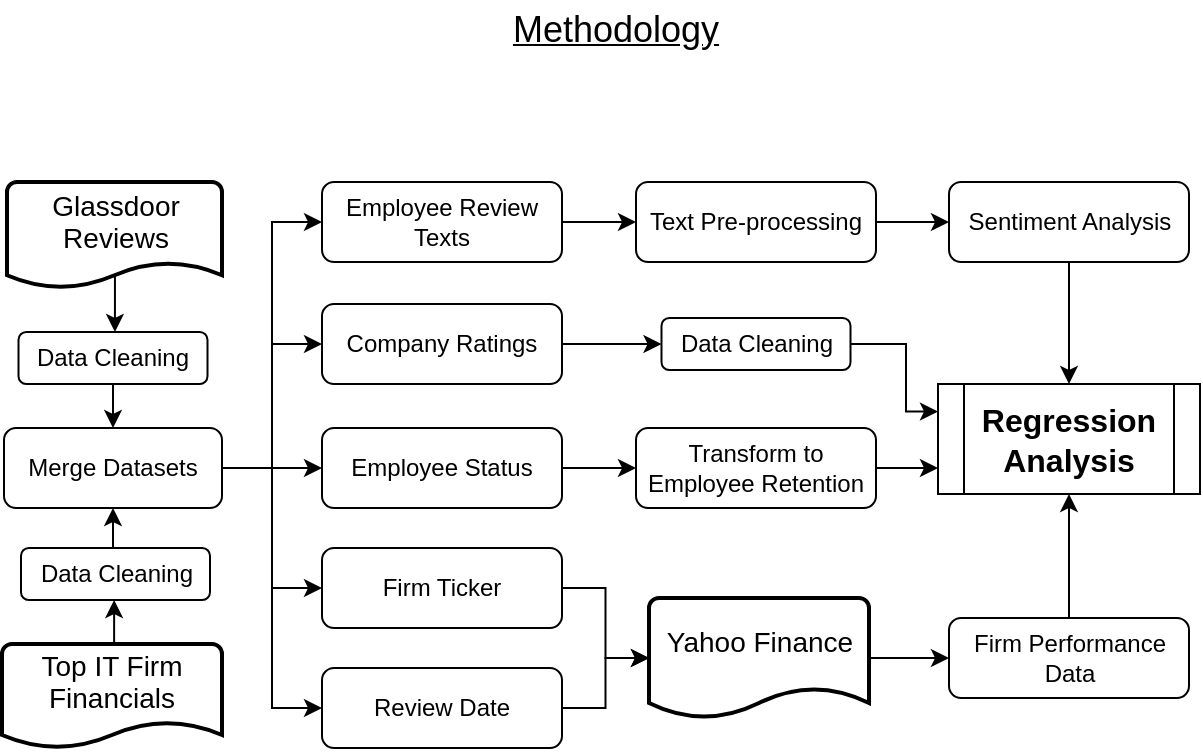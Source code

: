 <mxfile version="24.1.0" type="device" pages="3">
  <diagram id="kz6WtzSUa93HvbE56KJ6" name="Methodology">
    <mxGraphModel dx="752" dy="631" grid="0" gridSize="10" guides="1" tooltips="1" connect="1" arrows="1" fold="1" page="1" pageScale="1" pageWidth="827" pageHeight="1169" math="0" shadow="0">
      <root>
        <mxCell id="0" />
        <mxCell id="1" parent="0" />
        <mxCell id="aaP_zxm3kKT7ZMr-mHgT-1" value="Methodology" style="text;html=1;align=center;verticalAlign=middle;whiteSpace=wrap;rounded=0;fontStyle=4;fontSize=18;" parent="1" vertex="1">
          <mxGeometry x="242" y="30" width="230" height="30" as="geometry" />
        </mxCell>
        <mxCell id="nK5fes1y3x84JEYH7lk5-37" style="edgeStyle=orthogonalEdgeStyle;rounded=0;orthogonalLoop=1;jettySize=auto;html=1;exitX=1;exitY=0.5;exitDx=0;exitDy=0;" parent="1" source="aaP_zxm3kKT7ZMr-mHgT-6" target="aaP_zxm3kKT7ZMr-mHgT-9" edge="1">
          <mxGeometry relative="1" as="geometry" />
        </mxCell>
        <mxCell id="aaP_zxm3kKT7ZMr-mHgT-6" value="Employee Review Texts" style="rounded=1;whiteSpace=wrap;html=1;fontSize=12;glass=0;strokeWidth=1;shadow=0;" parent="1" vertex="1">
          <mxGeometry x="210" y="121" width="120" height="40" as="geometry" />
        </mxCell>
        <mxCell id="nK5fes1y3x84JEYH7lk5-38" style="edgeStyle=orthogonalEdgeStyle;rounded=0;orthogonalLoop=1;jettySize=auto;html=1;exitX=1;exitY=0.5;exitDx=0;exitDy=0;entryX=0;entryY=0.5;entryDx=0;entryDy=0;" parent="1" source="aaP_zxm3kKT7ZMr-mHgT-7" target="2QNahr_R2tRmEMr5rdN6-4" edge="1">
          <mxGeometry relative="1" as="geometry">
            <mxPoint x="367" y="202" as="targetPoint" />
          </mxGeometry>
        </mxCell>
        <mxCell id="aaP_zxm3kKT7ZMr-mHgT-7" value="Company Ratings" style="rounded=1;whiteSpace=wrap;html=1;fontSize=12;glass=0;strokeWidth=1;shadow=0;" parent="1" vertex="1">
          <mxGeometry x="210" y="182" width="120" height="40" as="geometry" />
        </mxCell>
        <mxCell id="nK5fes1y3x84JEYH7lk5-39" style="edgeStyle=orthogonalEdgeStyle;rounded=0;orthogonalLoop=1;jettySize=auto;html=1;exitX=1;exitY=0.5;exitDx=0;exitDy=0;" parent="1" source="aaP_zxm3kKT7ZMr-mHgT-8" target="aaP_zxm3kKT7ZMr-mHgT-10" edge="1">
          <mxGeometry relative="1" as="geometry" />
        </mxCell>
        <mxCell id="aaP_zxm3kKT7ZMr-mHgT-8" value="Employee Status" style="rounded=1;whiteSpace=wrap;html=1;fontSize=12;glass=0;strokeWidth=1;shadow=0;" parent="1" vertex="1">
          <mxGeometry x="210" y="244" width="120" height="40" as="geometry" />
        </mxCell>
        <mxCell id="nK5fes1y3x84JEYH7lk5-43" style="edgeStyle=orthogonalEdgeStyle;rounded=0;orthogonalLoop=1;jettySize=auto;html=1;exitX=1;exitY=0.5;exitDx=0;exitDy=0;" parent="1" source="aaP_zxm3kKT7ZMr-mHgT-9" target="aaP_zxm3kKT7ZMr-mHgT-40" edge="1">
          <mxGeometry relative="1" as="geometry" />
        </mxCell>
        <mxCell id="aaP_zxm3kKT7ZMr-mHgT-9" value="Text Pre-processing" style="rounded=1;whiteSpace=wrap;html=1;fontSize=12;glass=0;strokeWidth=1;shadow=0;" parent="1" vertex="1">
          <mxGeometry x="367" y="121" width="120" height="40" as="geometry" />
        </mxCell>
        <mxCell id="nK5fes1y3x84JEYH7lk5-45" style="edgeStyle=orthogonalEdgeStyle;rounded=0;orthogonalLoop=1;jettySize=auto;html=1;exitX=1;exitY=0.5;exitDx=0;exitDy=0;entryX=0;entryY=0.75;entryDx=0;entryDy=0;" parent="1" source="aaP_zxm3kKT7ZMr-mHgT-10" target="aaP_zxm3kKT7ZMr-mHgT-16" edge="1">
          <mxGeometry relative="1" as="geometry" />
        </mxCell>
        <mxCell id="aaP_zxm3kKT7ZMr-mHgT-10" value="Transform to Employee Retention" style="rounded=1;whiteSpace=wrap;html=1;fontSize=12;glass=0;strokeWidth=1;shadow=0;" parent="1" vertex="1">
          <mxGeometry x="367" y="244" width="120" height="40" as="geometry" />
        </mxCell>
        <mxCell id="nK5fes1y3x84JEYH7lk5-44" style="edgeStyle=orthogonalEdgeStyle;rounded=0;orthogonalLoop=1;jettySize=auto;html=1;exitX=1;exitY=0.5;exitDx=0;exitDy=0;entryX=0;entryY=0.25;entryDx=0;entryDy=0;" parent="1" source="2QNahr_R2tRmEMr5rdN6-4" target="aaP_zxm3kKT7ZMr-mHgT-16" edge="1">
          <mxGeometry relative="1" as="geometry">
            <Array as="points">
              <mxPoint x="502" y="202" />
              <mxPoint x="502" y="236" />
            </Array>
            <mxPoint x="487" y="202" as="sourcePoint" />
          </mxGeometry>
        </mxCell>
        <mxCell id="nK5fes1y3x84JEYH7lk5-35" style="edgeStyle=orthogonalEdgeStyle;rounded=0;orthogonalLoop=1;jettySize=auto;html=1;exitX=0.5;exitY=0;exitDx=0;exitDy=0;" parent="1" source="aaP_zxm3kKT7ZMr-mHgT-12" target="aaP_zxm3kKT7ZMr-mHgT-16" edge="1">
          <mxGeometry relative="1" as="geometry" />
        </mxCell>
        <mxCell id="aaP_zxm3kKT7ZMr-mHgT-12" value="Firm Performance Data" style="rounded=1;whiteSpace=wrap;html=1;fontSize=12;glass=0;strokeWidth=1;shadow=0;" parent="1" vertex="1">
          <mxGeometry x="523.5" y="339" width="120" height="40" as="geometry" />
        </mxCell>
        <mxCell id="aaP_zxm3kKT7ZMr-mHgT-16" value="&lt;font style=&quot;font-size: 16px;&quot;&gt;&lt;b&gt;Regression Analysis&lt;/b&gt;&lt;/font&gt;" style="shape=process;whiteSpace=wrap;html=1;backgroundOutline=1;" parent="1" vertex="1">
          <mxGeometry x="518" y="222" width="131" height="55" as="geometry" />
        </mxCell>
        <mxCell id="nK5fes1y3x84JEYH7lk5-36" style="edgeStyle=orthogonalEdgeStyle;rounded=0;orthogonalLoop=1;jettySize=auto;html=1;exitX=0.5;exitY=1;exitDx=0;exitDy=0;" parent="1" source="aaP_zxm3kKT7ZMr-mHgT-40" target="aaP_zxm3kKT7ZMr-mHgT-16" edge="1">
          <mxGeometry relative="1" as="geometry" />
        </mxCell>
        <mxCell id="aaP_zxm3kKT7ZMr-mHgT-40" value="Sentiment Analysis" style="rounded=1;whiteSpace=wrap;html=1;fontSize=12;glass=0;strokeWidth=1;shadow=0;" parent="1" vertex="1">
          <mxGeometry x="523.5" y="121" width="120" height="40" as="geometry" />
        </mxCell>
        <mxCell id="nK5fes1y3x84JEYH7lk5-25" style="edgeStyle=orthogonalEdgeStyle;rounded=0;orthogonalLoop=1;jettySize=auto;html=1;exitX=1;exitY=0.5;exitDx=0;exitDy=0;entryX=0;entryY=0.5;entryDx=0;entryDy=0;" parent="1" source="nK5fes1y3x84JEYH7lk5-1" target="aaP_zxm3kKT7ZMr-mHgT-6" edge="1">
          <mxGeometry relative="1" as="geometry" />
        </mxCell>
        <mxCell id="nK5fes1y3x84JEYH7lk5-26" style="edgeStyle=orthogonalEdgeStyle;rounded=0;orthogonalLoop=1;jettySize=auto;html=1;exitX=1;exitY=0.5;exitDx=0;exitDy=0;entryX=0;entryY=0.5;entryDx=0;entryDy=0;" parent="1" source="nK5fes1y3x84JEYH7lk5-1" target="aaP_zxm3kKT7ZMr-mHgT-7" edge="1">
          <mxGeometry relative="1" as="geometry" />
        </mxCell>
        <mxCell id="nK5fes1y3x84JEYH7lk5-27" style="edgeStyle=orthogonalEdgeStyle;rounded=0;orthogonalLoop=1;jettySize=auto;html=1;exitX=1;exitY=0.5;exitDx=0;exitDy=0;entryX=0;entryY=0.5;entryDx=0;entryDy=0;" parent="1" source="nK5fes1y3x84JEYH7lk5-1" target="aaP_zxm3kKT7ZMr-mHgT-8" edge="1">
          <mxGeometry relative="1" as="geometry" />
        </mxCell>
        <mxCell id="nK5fes1y3x84JEYH7lk5-28" style="edgeStyle=orthogonalEdgeStyle;rounded=0;orthogonalLoop=1;jettySize=auto;html=1;exitX=1;exitY=0.5;exitDx=0;exitDy=0;entryX=0;entryY=0.5;entryDx=0;entryDy=0;" parent="1" source="nK5fes1y3x84JEYH7lk5-1" target="nK5fes1y3x84JEYH7lk5-9" edge="1">
          <mxGeometry relative="1" as="geometry" />
        </mxCell>
        <mxCell id="nK5fes1y3x84JEYH7lk5-29" style="edgeStyle=orthogonalEdgeStyle;rounded=0;orthogonalLoop=1;jettySize=auto;html=1;exitX=1;exitY=0.5;exitDx=0;exitDy=0;entryX=0;entryY=0.5;entryDx=0;entryDy=0;" parent="1" source="nK5fes1y3x84JEYH7lk5-1" target="nK5fes1y3x84JEYH7lk5-18" edge="1">
          <mxGeometry relative="1" as="geometry" />
        </mxCell>
        <mxCell id="nK5fes1y3x84JEYH7lk5-1" value="Merge Datasets" style="rounded=1;whiteSpace=wrap;html=1;fontSize=12;glass=0;strokeWidth=1;shadow=0;" parent="1" vertex="1">
          <mxGeometry x="51" y="244" width="109" height="40" as="geometry" />
        </mxCell>
        <mxCell id="nK5fes1y3x84JEYH7lk5-9" value="Firm Ticker" style="rounded=1;whiteSpace=wrap;html=1;fontSize=12;glass=0;strokeWidth=1;shadow=0;" parent="1" vertex="1">
          <mxGeometry x="210" y="304" width="120" height="40" as="geometry" />
        </mxCell>
        <mxCell id="nK5fes1y3x84JEYH7lk5-18" value="Review Date" style="rounded=1;whiteSpace=wrap;html=1;fontSize=12;glass=0;strokeWidth=1;shadow=0;" parent="1" vertex="1">
          <mxGeometry x="210" y="364" width="120" height="40" as="geometry" />
        </mxCell>
        <mxCell id="nK5fes1y3x84JEYH7lk5-33" style="edgeStyle=orthogonalEdgeStyle;rounded=0;orthogonalLoop=1;jettySize=auto;html=1;exitX=1;exitY=0.5;exitDx=0;exitDy=0;exitPerimeter=0;entryX=0;entryY=0.5;entryDx=0;entryDy=0;" parent="1" source="nK5fes1y3x84JEYH7lk5-19" target="aaP_zxm3kKT7ZMr-mHgT-12" edge="1">
          <mxGeometry relative="1" as="geometry" />
        </mxCell>
        <mxCell id="nK5fes1y3x84JEYH7lk5-19" value="&lt;div&gt;&lt;span style=&quot;font-size: 14px;&quot;&gt;Yahoo Finance&lt;/span&gt;&lt;/div&gt;&lt;div&gt;&lt;span style=&quot;font-size: 14px;&quot;&gt;&lt;br&gt;&lt;/span&gt;&lt;/div&gt;" style="strokeWidth=2;html=1;shape=mxgraph.flowchart.document2;whiteSpace=wrap;size=0.25;align=center;" parent="1" vertex="1">
          <mxGeometry x="373.5" y="329" width="110" height="60" as="geometry" />
        </mxCell>
        <mxCell id="nK5fes1y3x84JEYH7lk5-30" style="edgeStyle=orthogonalEdgeStyle;rounded=0;orthogonalLoop=1;jettySize=auto;html=1;exitX=1;exitY=0.5;exitDx=0;exitDy=0;entryX=0;entryY=0.5;entryDx=0;entryDy=0;entryPerimeter=0;" parent="1" source="nK5fes1y3x84JEYH7lk5-9" target="nK5fes1y3x84JEYH7lk5-19" edge="1">
          <mxGeometry relative="1" as="geometry" />
        </mxCell>
        <mxCell id="nK5fes1y3x84JEYH7lk5-31" style="edgeStyle=orthogonalEdgeStyle;rounded=0;orthogonalLoop=1;jettySize=auto;html=1;exitX=1;exitY=0.5;exitDx=0;exitDy=0;entryX=0;entryY=0.5;entryDx=0;entryDy=0;entryPerimeter=0;" parent="1" source="nK5fes1y3x84JEYH7lk5-18" target="nK5fes1y3x84JEYH7lk5-19" edge="1">
          <mxGeometry relative="1" as="geometry" />
        </mxCell>
        <mxCell id="2QNahr_R2tRmEMr5rdN6-16" style="edgeStyle=orthogonalEdgeStyle;rounded=0;orthogonalLoop=1;jettySize=auto;html=1;exitX=0.5;exitY=1;exitDx=0;exitDy=0;entryX=0.5;entryY=0;entryDx=0;entryDy=0;" edge="1" parent="1" source="2QNahr_R2tRmEMr5rdN6-2" target="nK5fes1y3x84JEYH7lk5-1">
          <mxGeometry relative="1" as="geometry" />
        </mxCell>
        <mxCell id="2QNahr_R2tRmEMr5rdN6-2" value="Data Cleaning" style="rounded=1;whiteSpace=wrap;html=1;fontSize=12;glass=0;strokeWidth=1;shadow=0;" vertex="1" parent="1">
          <mxGeometry x="58.25" y="196" width="94.5" height="26" as="geometry" />
        </mxCell>
        <mxCell id="2QNahr_R2tRmEMr5rdN6-18" style="edgeStyle=orthogonalEdgeStyle;rounded=0;orthogonalLoop=1;jettySize=auto;html=1;exitX=0.5;exitY=0;exitDx=0;exitDy=0;entryX=0.5;entryY=1;entryDx=0;entryDy=0;" edge="1" parent="1" source="2QNahr_R2tRmEMr5rdN6-3" target="nK5fes1y3x84JEYH7lk5-1">
          <mxGeometry relative="1" as="geometry" />
        </mxCell>
        <mxCell id="2QNahr_R2tRmEMr5rdN6-3" value="Data Cleaning" style="rounded=1;whiteSpace=wrap;html=1;fontSize=12;glass=0;strokeWidth=1;shadow=0;" vertex="1" parent="1">
          <mxGeometry x="59.5" y="304" width="94.5" height="26" as="geometry" />
        </mxCell>
        <mxCell id="2QNahr_R2tRmEMr5rdN6-4" value="Data Cleaning" style="rounded=1;whiteSpace=wrap;html=1;fontSize=12;glass=0;strokeWidth=1;shadow=0;" vertex="1" parent="1">
          <mxGeometry x="379.75" y="189" width="94.5" height="26" as="geometry" />
        </mxCell>
        <mxCell id="2QNahr_R2tRmEMr5rdN6-15" style="edgeStyle=orthogonalEdgeStyle;rounded=0;orthogonalLoop=1;jettySize=auto;html=1;exitX=0.5;exitY=1;exitDx=0;exitDy=0;" edge="1" parent="1">
          <mxGeometry relative="1" as="geometry">
            <mxPoint x="106.47" y="135" as="sourcePoint" />
            <mxPoint x="106.47" y="196" as="targetPoint" />
          </mxGeometry>
        </mxCell>
        <mxCell id="2QNahr_R2tRmEMr5rdN6-10" value="&lt;font style=&quot;font-size: 14px;&quot;&gt;Glassdoor Reviews&lt;/font&gt;&lt;div&gt;&lt;br&gt;&lt;/div&gt;" style="strokeWidth=2;html=1;shape=mxgraph.flowchart.document2;whiteSpace=wrap;size=0.241;align=center;" vertex="1" parent="1">
          <mxGeometry x="52.5" y="121" width="107.5" height="53" as="geometry" />
        </mxCell>
        <mxCell id="2QNahr_R2tRmEMr5rdN6-19" style="edgeStyle=orthogonalEdgeStyle;rounded=0;orthogonalLoop=1;jettySize=auto;html=1;exitX=0.5;exitY=0;exitDx=0;exitDy=0;" edge="1" parent="1">
          <mxGeometry relative="1" as="geometry">
            <mxPoint x="106.06" y="392" as="sourcePoint" />
            <mxPoint x="106.06" y="330" as="targetPoint" />
          </mxGeometry>
        </mxCell>
        <mxCell id="aaP_zxm3kKT7ZMr-mHgT-4" value="&lt;font style=&quot;font-size: 14px;&quot;&gt;Top IT Firm Financials&lt;/font&gt;&lt;div&gt;&lt;br&gt;&lt;/div&gt;" style="strokeWidth=2;html=1;shape=mxgraph.flowchart.document2;whiteSpace=wrap;size=0.25;align=center;" parent="1" vertex="1">
          <mxGeometry x="50" y="352" width="110" height="52" as="geometry" />
        </mxCell>
      </root>
    </mxGraphModel>
  </diagram>
  <diagram name="Copy of Methodology" id="wgSStdixwSJJa-IiHfc5">
    <mxGraphModel dx="940" dy="789" grid="1" gridSize="10" guides="1" tooltips="1" connect="1" arrows="1" fold="1" page="1" pageScale="1" pageWidth="827" pageHeight="1169" math="0" shadow="0">
      <root>
        <mxCell id="hbwUhK697xZ0SKavy68Q-0" />
        <mxCell id="hbwUhK697xZ0SKavy68Q-1" parent="hbwUhK697xZ0SKavy68Q-0" />
        <mxCell id="t6XDUFwQbXZ4tdVmE6QA-20" value="" style="edgeStyle=orthogonalEdgeStyle;rounded=0;orthogonalLoop=1;jettySize=auto;html=1;entryX=0;entryY=0.5;entryDx=0;entryDy=0;" parent="hbwUhK697xZ0SKavy68Q-1" target="t6XDUFwQbXZ4tdVmE6QA-16" edge="1">
          <mxGeometry relative="1" as="geometry">
            <mxPoint x="177.5" y="120" as="sourcePoint" />
            <mxPoint x="107.5" y="190" as="targetPoint" />
            <Array as="points">
              <mxPoint x="178" y="190" />
            </Array>
          </mxGeometry>
        </mxCell>
        <mxCell id="t6XDUFwQbXZ4tdVmE6QA-19" value="" style="edgeStyle=orthogonalEdgeStyle;rounded=0;orthogonalLoop=1;jettySize=auto;html=1;entryX=0.5;entryY=0;entryDx=0;entryDy=0;" parent="hbwUhK697xZ0SKavy68Q-1" target="t6XDUFwQbXZ4tdVmE6QA-16" edge="1">
          <mxGeometry relative="1" as="geometry">
            <mxPoint x="310" y="110" as="sourcePoint" />
            <mxPoint x="100" y="220" as="targetPoint" />
            <Array as="points">
              <mxPoint x="310" y="110" />
            </Array>
          </mxGeometry>
        </mxCell>
        <mxCell id="hbwUhK697xZ0SKavy68Q-2" style="edgeStyle=elbowEdgeStyle;rounded=0;orthogonalLoop=1;jettySize=auto;html=1;entryX=0.5;entryY=0;entryDx=0;entryDy=0;" parent="hbwUhK697xZ0SKavy68Q-1" target="hbwUhK697xZ0SKavy68Q-11" edge="1">
          <mxGeometry relative="1" as="geometry">
            <mxPoint x="1040" y="130" as="sourcePoint" />
          </mxGeometry>
        </mxCell>
        <mxCell id="hbwUhK697xZ0SKavy68Q-3" value="Glassdoor Reviews" style="rounded=1;whiteSpace=wrap;html=1;fontSize=12;glass=0;strokeWidth=1;shadow=0;" parent="hbwUhK697xZ0SKavy68Q-1" vertex="1">
          <mxGeometry x="980" y="90" width="120" height="40" as="geometry" />
        </mxCell>
        <mxCell id="hbwUhK697xZ0SKavy68Q-4" style="edgeStyle=orthogonalEdgeStyle;rounded=0;orthogonalLoop=1;jettySize=auto;html=1;exitX=0.5;exitY=1;exitDx=0;exitDy=0;entryX=0.5;entryY=0;entryDx=0;entryDy=0;" parent="hbwUhK697xZ0SKavy68Q-1" source="hbwUhK697xZ0SKavy68Q-5" target="hbwUhK697xZ0SKavy68Q-17" edge="1">
          <mxGeometry relative="1" as="geometry" />
        </mxCell>
        <mxCell id="hbwUhK697xZ0SKavy68Q-5" value="Combine &amp;amp; Reduce Datasets" style="rounded=1;whiteSpace=wrap;html=1;fontSize=12;glass=0;strokeWidth=1;shadow=0;" parent="hbwUhK697xZ0SKavy68Q-1" vertex="1">
          <mxGeometry x="1055" y="230" width="120" height="40" as="geometry" />
        </mxCell>
        <mxCell id="hbwUhK697xZ0SKavy68Q-6" style="edgeStyle=orthogonalEdgeStyle;rounded=0;orthogonalLoop=1;jettySize=auto;html=1;exitX=0;exitY=0.5;exitDx=0;exitDy=0;entryX=1;entryY=0.5;entryDx=0;entryDy=0;" parent="hbwUhK697xZ0SKavy68Q-1" source="hbwUhK697xZ0SKavy68Q-7" target="hbwUhK697xZ0SKavy68Q-21" edge="1">
          <mxGeometry relative="1" as="geometry" />
        </mxCell>
        <mxCell id="hbwUhK697xZ0SKavy68Q-7" value="&lt;b&gt;NLP&lt;br&gt;&lt;/b&gt;&lt;div&gt;Topic Modelling / Sentiment Analysis&lt;/div&gt;&lt;div&gt;- Create sentiment score on &#39;pros&#39; and &#39;cons&#39;&lt;/div&gt;" style="rounded=1;whiteSpace=wrap;html=1;fontSize=12;glass=0;strokeWidth=1;shadow=0;" parent="hbwUhK697xZ0SKavy68Q-1" vertex="1">
          <mxGeometry x="1250" y="380" width="160" height="100" as="geometry" />
        </mxCell>
        <mxCell id="hbwUhK697xZ0SKavy68Q-8" style="edgeStyle=orthogonalEdgeStyle;rounded=0;orthogonalLoop=1;jettySize=auto;html=1;exitX=0.5;exitY=1;exitDx=0;exitDy=0;entryX=0.5;entryY=0;entryDx=0;entryDy=0;" parent="hbwUhK697xZ0SKavy68Q-1" source="hbwUhK697xZ0SKavy68Q-9" target="hbwUhK697xZ0SKavy68Q-15" edge="1">
          <mxGeometry relative="1" as="geometry" />
        </mxCell>
        <mxCell id="hbwUhK697xZ0SKavy68Q-9" value="Top 500 IT Firm Tickers" style="rounded=1;whiteSpace=wrap;html=1;fontSize=12;glass=0;strokeWidth=1;shadow=0;" parent="hbwUhK697xZ0SKavy68Q-1" vertex="1">
          <mxGeometry x="1130" y="90" width="120" height="40" as="geometry" />
        </mxCell>
        <mxCell id="hbwUhK697xZ0SKavy68Q-10" style="edgeStyle=orthogonalEdgeStyle;rounded=0;orthogonalLoop=1;jettySize=auto;html=1;exitX=0.5;exitY=1;exitDx=0;exitDy=0;" parent="hbwUhK697xZ0SKavy68Q-1" source="hbwUhK697xZ0SKavy68Q-11" target="hbwUhK697xZ0SKavy68Q-5" edge="1">
          <mxGeometry relative="1" as="geometry" />
        </mxCell>
        <mxCell id="hbwUhK697xZ0SKavy68Q-11" value="Data Cleaning" style="rounded=1;whiteSpace=wrap;html=1;fontSize=12;glass=0;strokeWidth=1;shadow=0;" parent="hbwUhK697xZ0SKavy68Q-1" vertex="1">
          <mxGeometry x="980" y="150" width="120" height="40" as="geometry" />
        </mxCell>
        <mxCell id="hbwUhK697xZ0SKavy68Q-12" style="edgeStyle=elbowEdgeStyle;rounded=0;orthogonalLoop=1;jettySize=auto;elbow=vertical;html=1;exitX=0.5;exitY=1;exitDx=0;exitDy=0;entryX=0.5;entryY=0;entryDx=0;entryDy=0;" parent="hbwUhK697xZ0SKavy68Q-1" source="hbwUhK697xZ0SKavy68Q-13" target="hbwUhK697xZ0SKavy68Q-7" edge="1">
          <mxGeometry relative="1" as="geometry" />
        </mxCell>
        <mxCell id="hbwUhK697xZ0SKavy68Q-13" value="&lt;b&gt;NLP&lt;/b&gt;&lt;div&gt;Word2Vec Embeddings&lt;/div&gt;" style="rounded=1;whiteSpace=wrap;html=1;fontSize=12;glass=0;strokeWidth=1;shadow=0;" parent="hbwUhK697xZ0SKavy68Q-1" vertex="1">
          <mxGeometry x="1270" y="280" width="120" height="60" as="geometry" />
        </mxCell>
        <mxCell id="hbwUhK697xZ0SKavy68Q-14" style="edgeStyle=orthogonalEdgeStyle;rounded=0;orthogonalLoop=1;jettySize=auto;html=1;exitX=0.5;exitY=1;exitDx=0;exitDy=0;entryX=0.5;entryY=0;entryDx=0;entryDy=0;" parent="hbwUhK697xZ0SKavy68Q-1" source="hbwUhK697xZ0SKavy68Q-15" target="hbwUhK697xZ0SKavy68Q-5" edge="1">
          <mxGeometry relative="1" as="geometry" />
        </mxCell>
        <mxCell id="hbwUhK697xZ0SKavy68Q-15" value="Data Cleaning" style="rounded=1;whiteSpace=wrap;html=1;fontSize=12;glass=0;strokeWidth=1;shadow=0;" parent="hbwUhK697xZ0SKavy68Q-1" vertex="1">
          <mxGeometry x="1130" y="150" width="120" height="40" as="geometry" />
        </mxCell>
        <mxCell id="hbwUhK697xZ0SKavy68Q-16" style="edgeStyle=orthogonalEdgeStyle;rounded=0;orthogonalLoop=1;jettySize=auto;html=1;exitX=0.5;exitY=1;exitDx=0;exitDy=0;entryX=0.5;entryY=0;entryDx=0;entryDy=0;" parent="hbwUhK697xZ0SKavy68Q-1" source="hbwUhK697xZ0SKavy68Q-17" target="hbwUhK697xZ0SKavy68Q-19" edge="1">
          <mxGeometry relative="1" as="geometry" />
        </mxCell>
        <mxCell id="hbwUhK697xZ0SKavy68Q-17" value="Financial Data Retrieval" style="rounded=1;whiteSpace=wrap;html=1;fontSize=12;glass=0;strokeWidth=1;shadow=0;" parent="hbwUhK697xZ0SKavy68Q-1" vertex="1">
          <mxGeometry x="1055" y="290" width="120" height="40" as="geometry" />
        </mxCell>
        <mxCell id="hbwUhK697xZ0SKavy68Q-18" style="edgeStyle=orthogonalEdgeStyle;rounded=0;orthogonalLoop=1;jettySize=auto;html=1;exitX=0.5;exitY=1;exitDx=0;exitDy=0;entryX=0.5;entryY=0;entryDx=0;entryDy=0;" parent="hbwUhK697xZ0SKavy68Q-1" source="hbwUhK697xZ0SKavy68Q-19" target="hbwUhK697xZ0SKavy68Q-21" edge="1">
          <mxGeometry relative="1" as="geometry" />
        </mxCell>
        <mxCell id="hbwUhK697xZ0SKavy68Q-19" value="Combine Datasets by Company &amp;amp;Time Period" style="rounded=1;whiteSpace=wrap;html=1;fontSize=12;glass=0;strokeWidth=1;shadow=0;" parent="hbwUhK697xZ0SKavy68Q-1" vertex="1">
          <mxGeometry x="1047.5" y="350" width="135" height="40" as="geometry" />
        </mxCell>
        <mxCell id="hbwUhK697xZ0SKavy68Q-20" style="edgeStyle=orthogonalEdgeStyle;rounded=0;orthogonalLoop=1;jettySize=auto;html=1;exitX=0.5;exitY=1;exitDx=0;exitDy=0;entryX=0.5;entryY=0;entryDx=0;entryDy=0;" parent="hbwUhK697xZ0SKavy68Q-1" source="hbwUhK697xZ0SKavy68Q-21" target="hbwUhK697xZ0SKavy68Q-23" edge="1">
          <mxGeometry relative="1" as="geometry" />
        </mxCell>
        <mxCell id="hbwUhK697xZ0SKavy68Q-21" value="Convert All Data to Numerical" style="rounded=1;whiteSpace=wrap;html=1;fontSize=12;glass=0;strokeWidth=1;shadow=0;" parent="hbwUhK697xZ0SKavy68Q-1" vertex="1">
          <mxGeometry x="1055" y="410" width="120" height="40" as="geometry" />
        </mxCell>
        <mxCell id="hbwUhK697xZ0SKavy68Q-22" style="edgeStyle=orthogonalEdgeStyle;rounded=0;orthogonalLoop=1;jettySize=auto;html=1;exitX=0.5;exitY=1;exitDx=0;exitDy=0;entryX=0.5;entryY=0;entryDx=0;entryDy=0;" parent="hbwUhK697xZ0SKavy68Q-1" source="hbwUhK697xZ0SKavy68Q-23" target="hbwUhK697xZ0SKavy68Q-24" edge="1">
          <mxGeometry relative="1" as="geometry" />
        </mxCell>
        <mxCell id="hbwUhK697xZ0SKavy68Q-23" value="Train ML Model" style="rounded=1;whiteSpace=wrap;html=1;fontSize=12;glass=0;strokeWidth=1;shadow=0;" parent="hbwUhK697xZ0SKavy68Q-1" vertex="1">
          <mxGeometry x="1055" y="480" width="120" height="40" as="geometry" />
        </mxCell>
        <mxCell id="hbwUhK697xZ0SKavy68Q-24" value="Fine-Tuning" style="rounded=1;whiteSpace=wrap;html=1;fontSize=12;glass=0;strokeWidth=1;shadow=0;" parent="hbwUhK697xZ0SKavy68Q-1" vertex="1">
          <mxGeometry x="1055" y="550" width="120" height="40" as="geometry" />
        </mxCell>
        <mxCell id="hbwUhK697xZ0SKavy68Q-25" value="Methodology" style="text;html=1;align=center;verticalAlign=middle;whiteSpace=wrap;rounded=0;fontStyle=4;fontSize=18;" parent="hbwUhK697xZ0SKavy68Q-1" vertex="1">
          <mxGeometry x="195" y="30" width="230" height="30" as="geometry" />
        </mxCell>
        <mxCell id="hbwUhK697xZ0SKavy68Q-31" value="&lt;font style=&quot;font-size: 14px;&quot;&gt;Top 500 IT Firm Tickers&lt;/font&gt;&lt;div&gt;&lt;br&gt;&lt;/div&gt;" style="strokeWidth=2;html=1;shape=mxgraph.flowchart.document2;whiteSpace=wrap;size=0.25;align=center;" parent="hbwUhK697xZ0SKavy68Q-1" vertex="1">
          <mxGeometry x="254" y="90" width="110" height="60" as="geometry" />
        </mxCell>
        <mxCell id="hbwUhK697xZ0SKavy68Q-29" value="&lt;font style=&quot;font-size: 14px;&quot;&gt;Glassdoor&lt;/font&gt;&lt;div&gt;&lt;br&gt;&lt;/div&gt;" style="strokeWidth=2;html=1;shape=mxgraph.flowchart.document2;whiteSpace=wrap;size=0.241;align=center;" parent="hbwUhK697xZ0SKavy68Q-1" vertex="1">
          <mxGeometry x="120" y="90" width="107.5" height="60" as="geometry" />
        </mxCell>
        <mxCell id="t6XDUFwQbXZ4tdVmE6QA-18" value="" style="edgeStyle=orthogonalEdgeStyle;rounded=0;orthogonalLoop=1;jettySize=auto;html=1;entryX=1;entryY=0.5;entryDx=0;entryDy=0;" parent="hbwUhK697xZ0SKavy68Q-1" target="t6XDUFwQbXZ4tdVmE6QA-16" edge="1">
          <mxGeometry relative="1" as="geometry">
            <mxPoint x="440" y="120" as="sourcePoint" />
            <mxPoint x="444" y="230" as="targetPoint" />
            <Array as="points">
              <mxPoint x="440" y="190" />
            </Array>
          </mxGeometry>
        </mxCell>
        <mxCell id="hbwUhK697xZ0SKavy68Q-33" value="&lt;div&gt;&lt;font style=&quot;font-size: 14px;&quot;&gt;Yahoo Finance&lt;/font&gt;&lt;/div&gt;&lt;div&gt;&lt;br&gt;&lt;/div&gt;" style="strokeWidth=2;html=1;shape=mxgraph.flowchart.document2;whiteSpace=wrap;size=0.25;align=center;" parent="hbwUhK697xZ0SKavy68Q-1" vertex="1">
          <mxGeometry x="389" y="90" width="110" height="60" as="geometry" />
        </mxCell>
        <mxCell id="t6XDUFwQbXZ4tdVmE6QA-35" style="edgeStyle=orthogonalEdgeStyle;rounded=0;orthogonalLoop=1;jettySize=auto;html=1;exitX=0.5;exitY=1;exitDx=0;exitDy=0;entryX=0.5;entryY=0;entryDx=0;entryDy=0;" parent="hbwUhK697xZ0SKavy68Q-1" source="hbwUhK697xZ0SKavy68Q-35" target="hbwUhK697xZ0SKavy68Q-54" edge="1">
          <mxGeometry relative="1" as="geometry" />
        </mxCell>
        <mxCell id="hbwUhK697xZ0SKavy68Q-35" value="Employee Review Texts" style="rounded=1;whiteSpace=wrap;html=1;fontSize=12;glass=0;strokeWidth=1;shadow=0;" parent="hbwUhK697xZ0SKavy68Q-1" vertex="1">
          <mxGeometry x="50" y="310" width="120" height="40" as="geometry" />
        </mxCell>
        <mxCell id="t6XDUFwQbXZ4tdVmE6QA-23" style="edgeStyle=orthogonalEdgeStyle;rounded=0;orthogonalLoop=1;jettySize=auto;html=1;exitX=0.5;exitY=1;exitDx=0;exitDy=0;entryX=0.5;entryY=0;entryDx=0;entryDy=0;" parent="hbwUhK697xZ0SKavy68Q-1" source="hbwUhK697xZ0SKavy68Q-37" target="hbwUhK697xZ0SKavy68Q-45" edge="1">
          <mxGeometry relative="1" as="geometry" />
        </mxCell>
        <mxCell id="hbwUhK697xZ0SKavy68Q-37" value="Company Ratings" style="rounded=1;whiteSpace=wrap;html=1;fontSize=12;glass=0;strokeWidth=1;shadow=0;" parent="hbwUhK697xZ0SKavy68Q-1" vertex="1">
          <mxGeometry x="182.5" y="310" width="120" height="40" as="geometry" />
        </mxCell>
        <mxCell id="t6XDUFwQbXZ4tdVmE6QA-29" style="edgeStyle=orthogonalEdgeStyle;rounded=0;orthogonalLoop=1;jettySize=auto;html=1;exitX=0.5;exitY=1;exitDx=0;exitDy=0;entryX=0.5;entryY=0;entryDx=0;entryDy=0;" parent="hbwUhK697xZ0SKavy68Q-1" source="hbwUhK697xZ0SKavy68Q-39" target="hbwUhK697xZ0SKavy68Q-43" edge="1">
          <mxGeometry relative="1" as="geometry" />
        </mxCell>
        <mxCell id="hbwUhK697xZ0SKavy68Q-39" value="Employee Status" style="rounded=1;whiteSpace=wrap;html=1;fontSize=12;glass=0;strokeWidth=1;shadow=0;" parent="hbwUhK697xZ0SKavy68Q-1" vertex="1">
          <mxGeometry x="318.75" y="310" width="120" height="40" as="geometry" />
        </mxCell>
        <mxCell id="t6XDUFwQbXZ4tdVmE6QA-33" style="edgeStyle=orthogonalEdgeStyle;rounded=0;orthogonalLoop=1;jettySize=auto;html=1;exitX=0.5;exitY=1;exitDx=0;exitDy=0;" parent="hbwUhK697xZ0SKavy68Q-1" source="hbwUhK697xZ0SKavy68Q-43" target="hbwUhK697xZ0SKavy68Q-52" edge="1">
          <mxGeometry relative="1" as="geometry">
            <Array as="points">
              <mxPoint x="379" y="430" />
              <mxPoint x="310" y="430" />
            </Array>
          </mxGeometry>
        </mxCell>
        <mxCell id="hbwUhK697xZ0SKavy68Q-43" value="Transform to Employee Retention" style="rounded=1;whiteSpace=wrap;html=1;fontSize=12;glass=0;strokeWidth=1;shadow=0;" parent="hbwUhK697xZ0SKavy68Q-1" vertex="1">
          <mxGeometry x="318.75" y="370" width="120" height="40" as="geometry" />
        </mxCell>
        <mxCell id="t6XDUFwQbXZ4tdVmE6QA-31" style="edgeStyle=orthogonalEdgeStyle;rounded=0;orthogonalLoop=1;jettySize=auto;html=1;exitX=0.5;exitY=1;exitDx=0;exitDy=0;" parent="hbwUhK697xZ0SKavy68Q-1" source="hbwUhK697xZ0SKavy68Q-45" target="hbwUhK697xZ0SKavy68Q-52" edge="1">
          <mxGeometry relative="1" as="geometry">
            <Array as="points">
              <mxPoint x="243" y="430" />
              <mxPoint x="310" y="430" />
            </Array>
          </mxGeometry>
        </mxCell>
        <mxCell id="hbwUhK697xZ0SKavy68Q-45" value="Data Cleaning" style="rounded=1;whiteSpace=wrap;html=1;fontSize=12;glass=0;strokeWidth=1;shadow=0;" parent="hbwUhK697xZ0SKavy68Q-1" vertex="1">
          <mxGeometry x="182.5" y="370" width="120" height="40" as="geometry" />
        </mxCell>
        <mxCell id="t6XDUFwQbXZ4tdVmE6QA-34" style="edgeStyle=orthogonalEdgeStyle;rounded=0;orthogonalLoop=1;jettySize=auto;html=1;exitX=0.5;exitY=1;exitDx=0;exitDy=0;" parent="hbwUhK697xZ0SKavy68Q-1" source="hbwUhK697xZ0SKavy68Q-47" target="hbwUhK697xZ0SKavy68Q-52" edge="1">
          <mxGeometry relative="1" as="geometry">
            <Array as="points">
              <mxPoint x="520" y="430" />
              <mxPoint x="310" y="430" />
            </Array>
          </mxGeometry>
        </mxCell>
        <mxCell id="hbwUhK697xZ0SKavy68Q-47" value="Firm Performance Data" style="rounded=1;whiteSpace=wrap;html=1;fontSize=12;glass=0;strokeWidth=1;shadow=0;" parent="hbwUhK697xZ0SKavy68Q-1" vertex="1">
          <mxGeometry x="460" y="310" width="120" height="40" as="geometry" />
        </mxCell>
        <mxCell id="hbwUhK697xZ0SKavy68Q-52" value="&lt;font style=&quot;font-size: 16px;&quot;&gt;Regression Analysis&lt;/font&gt;" style="rounded=0;whiteSpace=wrap;html=1;" parent="hbwUhK697xZ0SKavy68Q-1" vertex="1">
          <mxGeometry x="204" y="450" width="210" height="50" as="geometry" />
        </mxCell>
        <mxCell id="t6XDUFwQbXZ4tdVmE6QA-32" style="edgeStyle=orthogonalEdgeStyle;rounded=0;orthogonalLoop=1;jettySize=auto;html=1;exitX=0.5;exitY=1;exitDx=0;exitDy=0;" parent="hbwUhK697xZ0SKavy68Q-1" source="hbwUhK697xZ0SKavy68Q-54" target="hbwUhK697xZ0SKavy68Q-52" edge="1">
          <mxGeometry relative="1" as="geometry">
            <Array as="points">
              <mxPoint x="110" y="430" />
              <mxPoint x="310" y="430" />
            </Array>
          </mxGeometry>
        </mxCell>
        <mxCell id="hbwUhK697xZ0SKavy68Q-54" value="Sentiment Analysis" style="rounded=1;whiteSpace=wrap;html=1;fontSize=12;glass=0;strokeWidth=1;shadow=0;" parent="hbwUhK697xZ0SKavy68Q-1" vertex="1">
          <mxGeometry x="50" y="370" width="120" height="40" as="geometry" />
        </mxCell>
        <mxCell id="hbwUhK697xZ0SKavy68Q-55" value="Old Diagram" style="text;html=1;align=center;verticalAlign=middle;whiteSpace=wrap;rounded=0;fontStyle=4;fontSize=18;" parent="hbwUhK697xZ0SKavy68Q-1" vertex="1">
          <mxGeometry x="1080" y="30" width="230" height="30" as="geometry" />
        </mxCell>
        <mxCell id="t6XDUFwQbXZ4tdVmE6QA-25" style="edgeStyle=orthogonalEdgeStyle;rounded=0;orthogonalLoop=1;jettySize=auto;html=1;exitX=0.5;exitY=1;exitDx=0;exitDy=0;entryX=0.5;entryY=0;entryDx=0;entryDy=0;" parent="hbwUhK697xZ0SKavy68Q-1" source="t6XDUFwQbXZ4tdVmE6QA-2" target="hbwUhK697xZ0SKavy68Q-35" edge="1">
          <mxGeometry relative="1" as="geometry" />
        </mxCell>
        <mxCell id="t6XDUFwQbXZ4tdVmE6QA-26" style="edgeStyle=orthogonalEdgeStyle;rounded=0;orthogonalLoop=1;jettySize=auto;html=1;exitX=0.5;exitY=1;exitDx=0;exitDy=0;entryX=0.5;entryY=0;entryDx=0;entryDy=0;" parent="hbwUhK697xZ0SKavy68Q-1" source="t6XDUFwQbXZ4tdVmE6QA-2" target="hbwUhK697xZ0SKavy68Q-37" edge="1">
          <mxGeometry relative="1" as="geometry" />
        </mxCell>
        <mxCell id="t6XDUFwQbXZ4tdVmE6QA-27" style="edgeStyle=orthogonalEdgeStyle;rounded=0;orthogonalLoop=1;jettySize=auto;html=1;exitX=0.5;exitY=1;exitDx=0;exitDy=0;entryX=0.5;entryY=0;entryDx=0;entryDy=0;" parent="hbwUhK697xZ0SKavy68Q-1" source="t6XDUFwQbXZ4tdVmE6QA-2" target="hbwUhK697xZ0SKavy68Q-39" edge="1">
          <mxGeometry relative="1" as="geometry" />
        </mxCell>
        <mxCell id="t6XDUFwQbXZ4tdVmE6QA-28" style="edgeStyle=orthogonalEdgeStyle;rounded=0;orthogonalLoop=1;jettySize=auto;html=1;exitX=0.5;exitY=1;exitDx=0;exitDy=0;entryX=0.5;entryY=0;entryDx=0;entryDy=0;" parent="hbwUhK697xZ0SKavy68Q-1" source="t6XDUFwQbXZ4tdVmE6QA-2" target="hbwUhK697xZ0SKavy68Q-47" edge="1">
          <mxGeometry relative="1" as="geometry" />
        </mxCell>
        <mxCell id="t6XDUFwQbXZ4tdVmE6QA-2" value="Data Matching" style="rounded=1;whiteSpace=wrap;html=1;fontSize=12;glass=0;strokeWidth=1;shadow=0;" parent="hbwUhK697xZ0SKavy68Q-1" vertex="1">
          <mxGeometry x="250" y="230" width="120" height="40" as="geometry" />
        </mxCell>
        <mxCell id="t6XDUFwQbXZ4tdVmE6QA-21" style="edgeStyle=orthogonalEdgeStyle;rounded=0;orthogonalLoop=1;jettySize=auto;html=1;exitX=0.5;exitY=1;exitDx=0;exitDy=0;" parent="hbwUhK697xZ0SKavy68Q-1" source="t6XDUFwQbXZ4tdVmE6QA-16" target="t6XDUFwQbXZ4tdVmE6QA-2" edge="1">
          <mxGeometry relative="1" as="geometry" />
        </mxCell>
        <mxCell id="t6XDUFwQbXZ4tdVmE6QA-16" value="Data Cleaning" style="rounded=1;whiteSpace=wrap;html=1;fontSize=12;glass=0;strokeWidth=1;shadow=0;" parent="hbwUhK697xZ0SKavy68Q-1" vertex="1">
          <mxGeometry x="250" y="170" width="120" height="40" as="geometry" />
        </mxCell>
      </root>
    </mxGraphModel>
  </diagram>
  <diagram id="C5RBs43oDa-KdzZeNtuy" name="Regression Analysis">
    <mxGraphModel dx="940" dy="789" grid="0" gridSize="10" guides="1" tooltips="1" connect="1" arrows="1" fold="1" page="1" pageScale="1" pageWidth="827" pageHeight="1169" math="0" shadow="0">
      <root>
        <mxCell id="WIyWlLk6GJQsqaUBKTNV-0" />
        <mxCell id="WIyWlLk6GJQsqaUBKTNV-1" parent="WIyWlLk6GJQsqaUBKTNV-0" />
        <mxCell id="7M3RaMrPWzxhI4t-Y5cj-6" style="edgeStyle=orthogonalEdgeStyle;rounded=0;orthogonalLoop=1;jettySize=auto;html=1;exitX=1;exitY=0.5;exitDx=0;exitDy=0;" parent="WIyWlLk6GJQsqaUBKTNV-1" source="uwfSXzObW4QdUz8draN0-19" target="Z7W2o2AKbM6KDkjzq-aW-17" edge="1">
          <mxGeometry relative="1" as="geometry" />
        </mxCell>
        <mxCell id="78TvBPg8HusDYfbs_4kr-2" style="edgeStyle=orthogonalEdgeStyle;rounded=0;orthogonalLoop=1;jettySize=auto;html=1;exitX=1;exitY=0.5;exitDx=0;exitDy=0;entryX=0;entryY=0.5;entryDx=0;entryDy=0;" edge="1" parent="WIyWlLk6GJQsqaUBKTNV-1" source="uwfSXzObW4QdUz8draN0-19" target="78TvBPg8HusDYfbs_4kr-1">
          <mxGeometry relative="1" as="geometry" />
        </mxCell>
        <mxCell id="uwfSXzObW4QdUz8draN0-19" value="&lt;b&gt;Regression Analysis&lt;/b&gt;" style="rounded=1;whiteSpace=wrap;html=1;fontSize=12;glass=0;strokeWidth=1;shadow=0;" parent="WIyWlLk6GJQsqaUBKTNV-1" vertex="1">
          <mxGeometry x="423.13" y="270" width="105" height="105" as="geometry" />
        </mxCell>
        <mxCell id="Z7W2o2AKbM6KDkjzq-aW-31" style="edgeStyle=elbowEdgeStyle;rounded=0;orthogonalLoop=1;jettySize=auto;html=1;exitX=1;exitY=0.5;exitDx=0;exitDy=0;" parent="WIyWlLk6GJQsqaUBKTNV-1" source="uwfSXzObW4QdUz8draN0-26" target="uwfSXzObW4QdUz8draN0-19" edge="1">
          <mxGeometry relative="1" as="geometry">
            <Array as="points">
              <mxPoint x="380" y="235" />
            </Array>
          </mxGeometry>
        </mxCell>
        <mxCell id="uwfSXzObW4QdUz8draN0-26" value="rating" style="rounded=1;whiteSpace=wrap;html=1;fontSize=12;glass=0;strokeWidth=1;shadow=0;" parent="WIyWlLk6GJQsqaUBKTNV-1" vertex="1">
          <mxGeometry x="252.82" y="130" width="55.62" height="30" as="geometry" />
        </mxCell>
        <mxCell id="Z7W2o2AKbM6KDkjzq-aW-0" value="Predictive Regression Model" style="text;html=1;align=center;verticalAlign=middle;whiteSpace=wrap;rounded=0;fontStyle=4;fontSize=18;" parent="WIyWlLk6GJQsqaUBKTNV-1" vertex="1">
          <mxGeometry x="299" y="30" width="241" height="30" as="geometry" />
        </mxCell>
        <mxCell id="Z7W2o2AKbM6KDkjzq-aW-30" style="edgeStyle=elbowEdgeStyle;rounded=0;orthogonalLoop=1;jettySize=auto;html=1;exitX=1;exitY=0.5;exitDx=0;exitDy=0;" parent="WIyWlLk6GJQsqaUBKTNV-1" source="Z7W2o2AKbM6KDkjzq-aW-7" target="uwfSXzObW4QdUz8draN0-19" edge="1">
          <mxGeometry relative="1" as="geometry">
            <Array as="points">
              <mxPoint x="380" y="215" />
            </Array>
          </mxGeometry>
        </mxCell>
        <mxCell id="Z7W2o2AKbM6KDkjzq-aW-7" value="sentiment analysis score" style="rounded=1;whiteSpace=wrap;html=1;fontSize=12;glass=0;strokeWidth=1;shadow=0;" parent="WIyWlLk6GJQsqaUBKTNV-1" vertex="1">
          <mxGeometry x="205.63" y="90" width="150" height="30" as="geometry" />
        </mxCell>
        <mxCell id="Z7W2o2AKbM6KDkjzq-aW-32" style="edgeStyle=elbowEdgeStyle;rounded=0;orthogonalLoop=1;jettySize=auto;html=1;exitX=1;exitY=0.5;exitDx=0;exitDy=0;" parent="WIyWlLk6GJQsqaUBKTNV-1" source="Z7W2o2AKbM6KDkjzq-aW-8" target="uwfSXzObW4QdUz8draN0-19" edge="1">
          <mxGeometry relative="1" as="geometry">
            <Array as="points">
              <mxPoint x="380" y="254" />
            </Array>
          </mxGeometry>
        </mxCell>
        <mxCell id="Z7W2o2AKbM6KDkjzq-aW-8" value="recommend" style="rounded=1;whiteSpace=wrap;html=1;fontSize=12;glass=0;strokeWidth=1;shadow=0;" parent="WIyWlLk6GJQsqaUBKTNV-1" vertex="1">
          <mxGeometry x="237.82" y="170" width="84.37" height="30" as="geometry" />
        </mxCell>
        <mxCell id="Z7W2o2AKbM6KDkjzq-aW-33" style="edgeStyle=elbowEdgeStyle;rounded=0;orthogonalLoop=1;jettySize=auto;html=1;exitX=1;exitY=0.5;exitDx=0;exitDy=0;entryX=0;entryY=0.5;entryDx=0;entryDy=0;" parent="WIyWlLk6GJQsqaUBKTNV-1" source="Z7W2o2AKbM6KDkjzq-aW-9" target="uwfSXzObW4QdUz8draN0-19" edge="1">
          <mxGeometry relative="1" as="geometry">
            <Array as="points">
              <mxPoint x="380" y="273" />
            </Array>
          </mxGeometry>
        </mxCell>
        <mxCell id="Z7W2o2AKbM6KDkjzq-aW-9" value="CEO approval" style="rounded=1;whiteSpace=wrap;html=1;fontSize=12;glass=0;strokeWidth=1;shadow=0;" parent="WIyWlLk6GJQsqaUBKTNV-1" vertex="1">
          <mxGeometry x="233.45" y="210" width="94.37" height="30" as="geometry" />
        </mxCell>
        <mxCell id="Z7W2o2AKbM6KDkjzq-aW-34" style="edgeStyle=elbowEdgeStyle;rounded=0;orthogonalLoop=1;jettySize=auto;html=1;exitX=1;exitY=0.5;exitDx=0;exitDy=0;entryX=0;entryY=0.5;entryDx=0;entryDy=0;" parent="WIyWlLk6GJQsqaUBKTNV-1" source="Z7W2o2AKbM6KDkjzq-aW-10" target="uwfSXzObW4QdUz8draN0-19" edge="1">
          <mxGeometry relative="1" as="geometry">
            <Array as="points">
              <mxPoint x="380" y="293" />
            </Array>
          </mxGeometry>
        </mxCell>
        <mxCell id="Z7W2o2AKbM6KDkjzq-aW-10" value="business outlook" style="rounded=1;whiteSpace=wrap;html=1;fontSize=12;glass=0;strokeWidth=1;shadow=0;" parent="WIyWlLk6GJQsqaUBKTNV-1" vertex="1">
          <mxGeometry x="227.82" y="250" width="104.37" height="30" as="geometry" />
        </mxCell>
        <mxCell id="Z7W2o2AKbM6KDkjzq-aW-35" style="edgeStyle=elbowEdgeStyle;rounded=0;orthogonalLoop=1;jettySize=auto;html=1;exitX=1;exitY=0.5;exitDx=0;exitDy=0;entryX=0;entryY=0.5;entryDx=0;entryDy=0;" parent="WIyWlLk6GJQsqaUBKTNV-1" source="Z7W2o2AKbM6KDkjzq-aW-11" target="uwfSXzObW4QdUz8draN0-19" edge="1">
          <mxGeometry relative="1" as="geometry">
            <Array as="points">
              <mxPoint x="380" y="314" />
            </Array>
          </mxGeometry>
        </mxCell>
        <mxCell id="Z7W2o2AKbM6KDkjzq-aW-11" value="career opportunities" style="rounded=1;whiteSpace=wrap;html=1;fontSize=12;glass=0;strokeWidth=1;shadow=0;" parent="WIyWlLk6GJQsqaUBKTNV-1" vertex="1">
          <mxGeometry x="219.38" y="290" width="122.5" height="30" as="geometry" />
        </mxCell>
        <mxCell id="Z7W2o2AKbM6KDkjzq-aW-36" style="edgeStyle=elbowEdgeStyle;rounded=0;orthogonalLoop=1;jettySize=auto;html=1;exitX=1;exitY=0.5;exitDx=0;exitDy=0;entryX=0;entryY=0.5;entryDx=0;entryDy=0;" parent="WIyWlLk6GJQsqaUBKTNV-1" source="Z7W2o2AKbM6KDkjzq-aW-12" target="uwfSXzObW4QdUz8draN0-19" edge="1">
          <mxGeometry relative="1" as="geometry">
            <Array as="points">
              <mxPoint x="380" y="333" />
            </Array>
          </mxGeometry>
        </mxCell>
        <mxCell id="Z7W2o2AKbM6KDkjzq-aW-12" value="compensation &amp;amp; benefits" style="rounded=1;whiteSpace=wrap;html=1;fontSize=12;glass=0;strokeWidth=1;shadow=0;" parent="WIyWlLk6GJQsqaUBKTNV-1" vertex="1">
          <mxGeometry x="222.51" y="330" width="115" height="30" as="geometry" />
        </mxCell>
        <mxCell id="Z7W2o2AKbM6KDkjzq-aW-37" style="edgeStyle=elbowEdgeStyle;rounded=0;orthogonalLoop=1;jettySize=auto;html=1;exitX=1;exitY=0.5;exitDx=0;exitDy=0;entryX=0;entryY=0.5;entryDx=0;entryDy=0;" parent="WIyWlLk6GJQsqaUBKTNV-1" source="Z7W2o2AKbM6KDkjzq-aW-13" target="uwfSXzObW4QdUz8draN0-19" edge="1">
          <mxGeometry relative="1" as="geometry">
            <Array as="points">
              <mxPoint x="380" y="355" />
            </Array>
          </mxGeometry>
        </mxCell>
        <mxCell id="Z7W2o2AKbM6KDkjzq-aW-13" value="senior management" style="rounded=1;whiteSpace=wrap;html=1;fontSize=12;glass=0;strokeWidth=1;shadow=0;" parent="WIyWlLk6GJQsqaUBKTNV-1" vertex="1">
          <mxGeometry x="223.13" y="370" width="115" height="30" as="geometry" />
        </mxCell>
        <mxCell id="Z7W2o2AKbM6KDkjzq-aW-38" style="edgeStyle=elbowEdgeStyle;rounded=0;orthogonalLoop=1;jettySize=auto;html=1;exitX=1;exitY=0.5;exitDx=0;exitDy=0;entryX=0;entryY=0.5;entryDx=0;entryDy=0;" parent="WIyWlLk6GJQsqaUBKTNV-1" source="Z7W2o2AKbM6KDkjzq-aW-14" target="uwfSXzObW4QdUz8draN0-19" edge="1">
          <mxGeometry relative="1" as="geometry">
            <Array as="points">
              <mxPoint x="380" y="374" />
            </Array>
          </mxGeometry>
        </mxCell>
        <mxCell id="Z7W2o2AKbM6KDkjzq-aW-14" value="work/life balance" style="rounded=1;whiteSpace=wrap;html=1;fontSize=12;glass=0;strokeWidth=1;shadow=0;" parent="WIyWlLk6GJQsqaUBKTNV-1" vertex="1">
          <mxGeometry x="223.13" y="410" width="115" height="30" as="geometry" />
        </mxCell>
        <mxCell id="Z7W2o2AKbM6KDkjzq-aW-39" style="edgeStyle=elbowEdgeStyle;rounded=0;orthogonalLoop=1;jettySize=auto;html=1;exitX=1;exitY=0.5;exitDx=0;exitDy=0;" parent="WIyWlLk6GJQsqaUBKTNV-1" source="Z7W2o2AKbM6KDkjzq-aW-15" target="uwfSXzObW4QdUz8draN0-19" edge="1">
          <mxGeometry relative="1" as="geometry" />
        </mxCell>
        <mxCell id="Z7W2o2AKbM6KDkjzq-aW-15" value="culture &amp;amp; values" style="rounded=1;whiteSpace=wrap;html=1;fontSize=12;glass=0;strokeWidth=1;shadow=0;" parent="WIyWlLk6GJQsqaUBKTNV-1" vertex="1">
          <mxGeometry x="222.51" y="450" width="115" height="30" as="geometry" />
        </mxCell>
        <mxCell id="Z7W2o2AKbM6KDkjzq-aW-17" value="firm financial performance" style="rounded=1;whiteSpace=wrap;html=1;fontSize=12;glass=0;strokeWidth=1;shadow=0;" parent="WIyWlLk6GJQsqaUBKTNV-1" vertex="1">
          <mxGeometry x="582" y="270" width="156.88" height="42.5" as="geometry" />
        </mxCell>
        <mxCell id="Z7W2o2AKbM6KDkjzq-aW-19" value="" style="shape=curlyBracket;whiteSpace=wrap;html=1;rounded=1;labelPosition=left;verticalLabelPosition=middle;align=right;verticalAlign=middle;" parent="WIyWlLk6GJQsqaUBKTNV-1" vertex="1">
          <mxGeometry x="170.63" y="90" width="20" height="390" as="geometry" />
        </mxCell>
        <mxCell id="blLO0xRc2xcbb9aFX8Ku-3" value="&lt;span style=&quot;font-weight: 400;&quot;&gt;Job Satisfaction&lt;/span&gt;" style="text;html=1;align=center;verticalAlign=middle;whiteSpace=wrap;rounded=0;fontStyle=1;fontSize=14;" parent="WIyWlLk6GJQsqaUBKTNV-1" vertex="1">
          <mxGeometry x="61.88" y="275" width="108.75" height="20" as="geometry" />
        </mxCell>
        <mxCell id="blLO0xRc2xcbb9aFX8Ku-4" value="&lt;span style=&quot;font-weight: 400;&quot;&gt;Employee Retention&lt;/span&gt;" style="text;html=1;align=center;verticalAlign=middle;whiteSpace=wrap;rounded=0;fontStyle=1;fontSize=14;" parent="WIyWlLk6GJQsqaUBKTNV-1" vertex="1">
          <mxGeometry x="593" y="388" width="130" height="20" as="geometry" />
        </mxCell>
        <mxCell id="blLO0xRc2xcbb9aFX8Ku-5" value="&lt;span style=&quot;font-weight: 400;&quot;&gt;Firm Performance&lt;/span&gt;" style="text;html=1;align=center;verticalAlign=middle;whiteSpace=wrap;rounded=0;fontStyle=1;fontSize=14;" parent="WIyWlLk6GJQsqaUBKTNV-1" vertex="1">
          <mxGeometry x="593.0" y="236" width="130" height="20" as="geometry" />
        </mxCell>
        <mxCell id="78TvBPg8HusDYfbs_4kr-1" value="employee retention status" style="rounded=1;whiteSpace=wrap;html=1;fontSize=12;glass=0;strokeWidth=1;shadow=0;" vertex="1" parent="WIyWlLk6GJQsqaUBKTNV-1">
          <mxGeometry x="582" y="332.5" width="156.88" height="42.5" as="geometry" />
        </mxCell>
      </root>
    </mxGraphModel>
  </diagram>
</mxfile>
